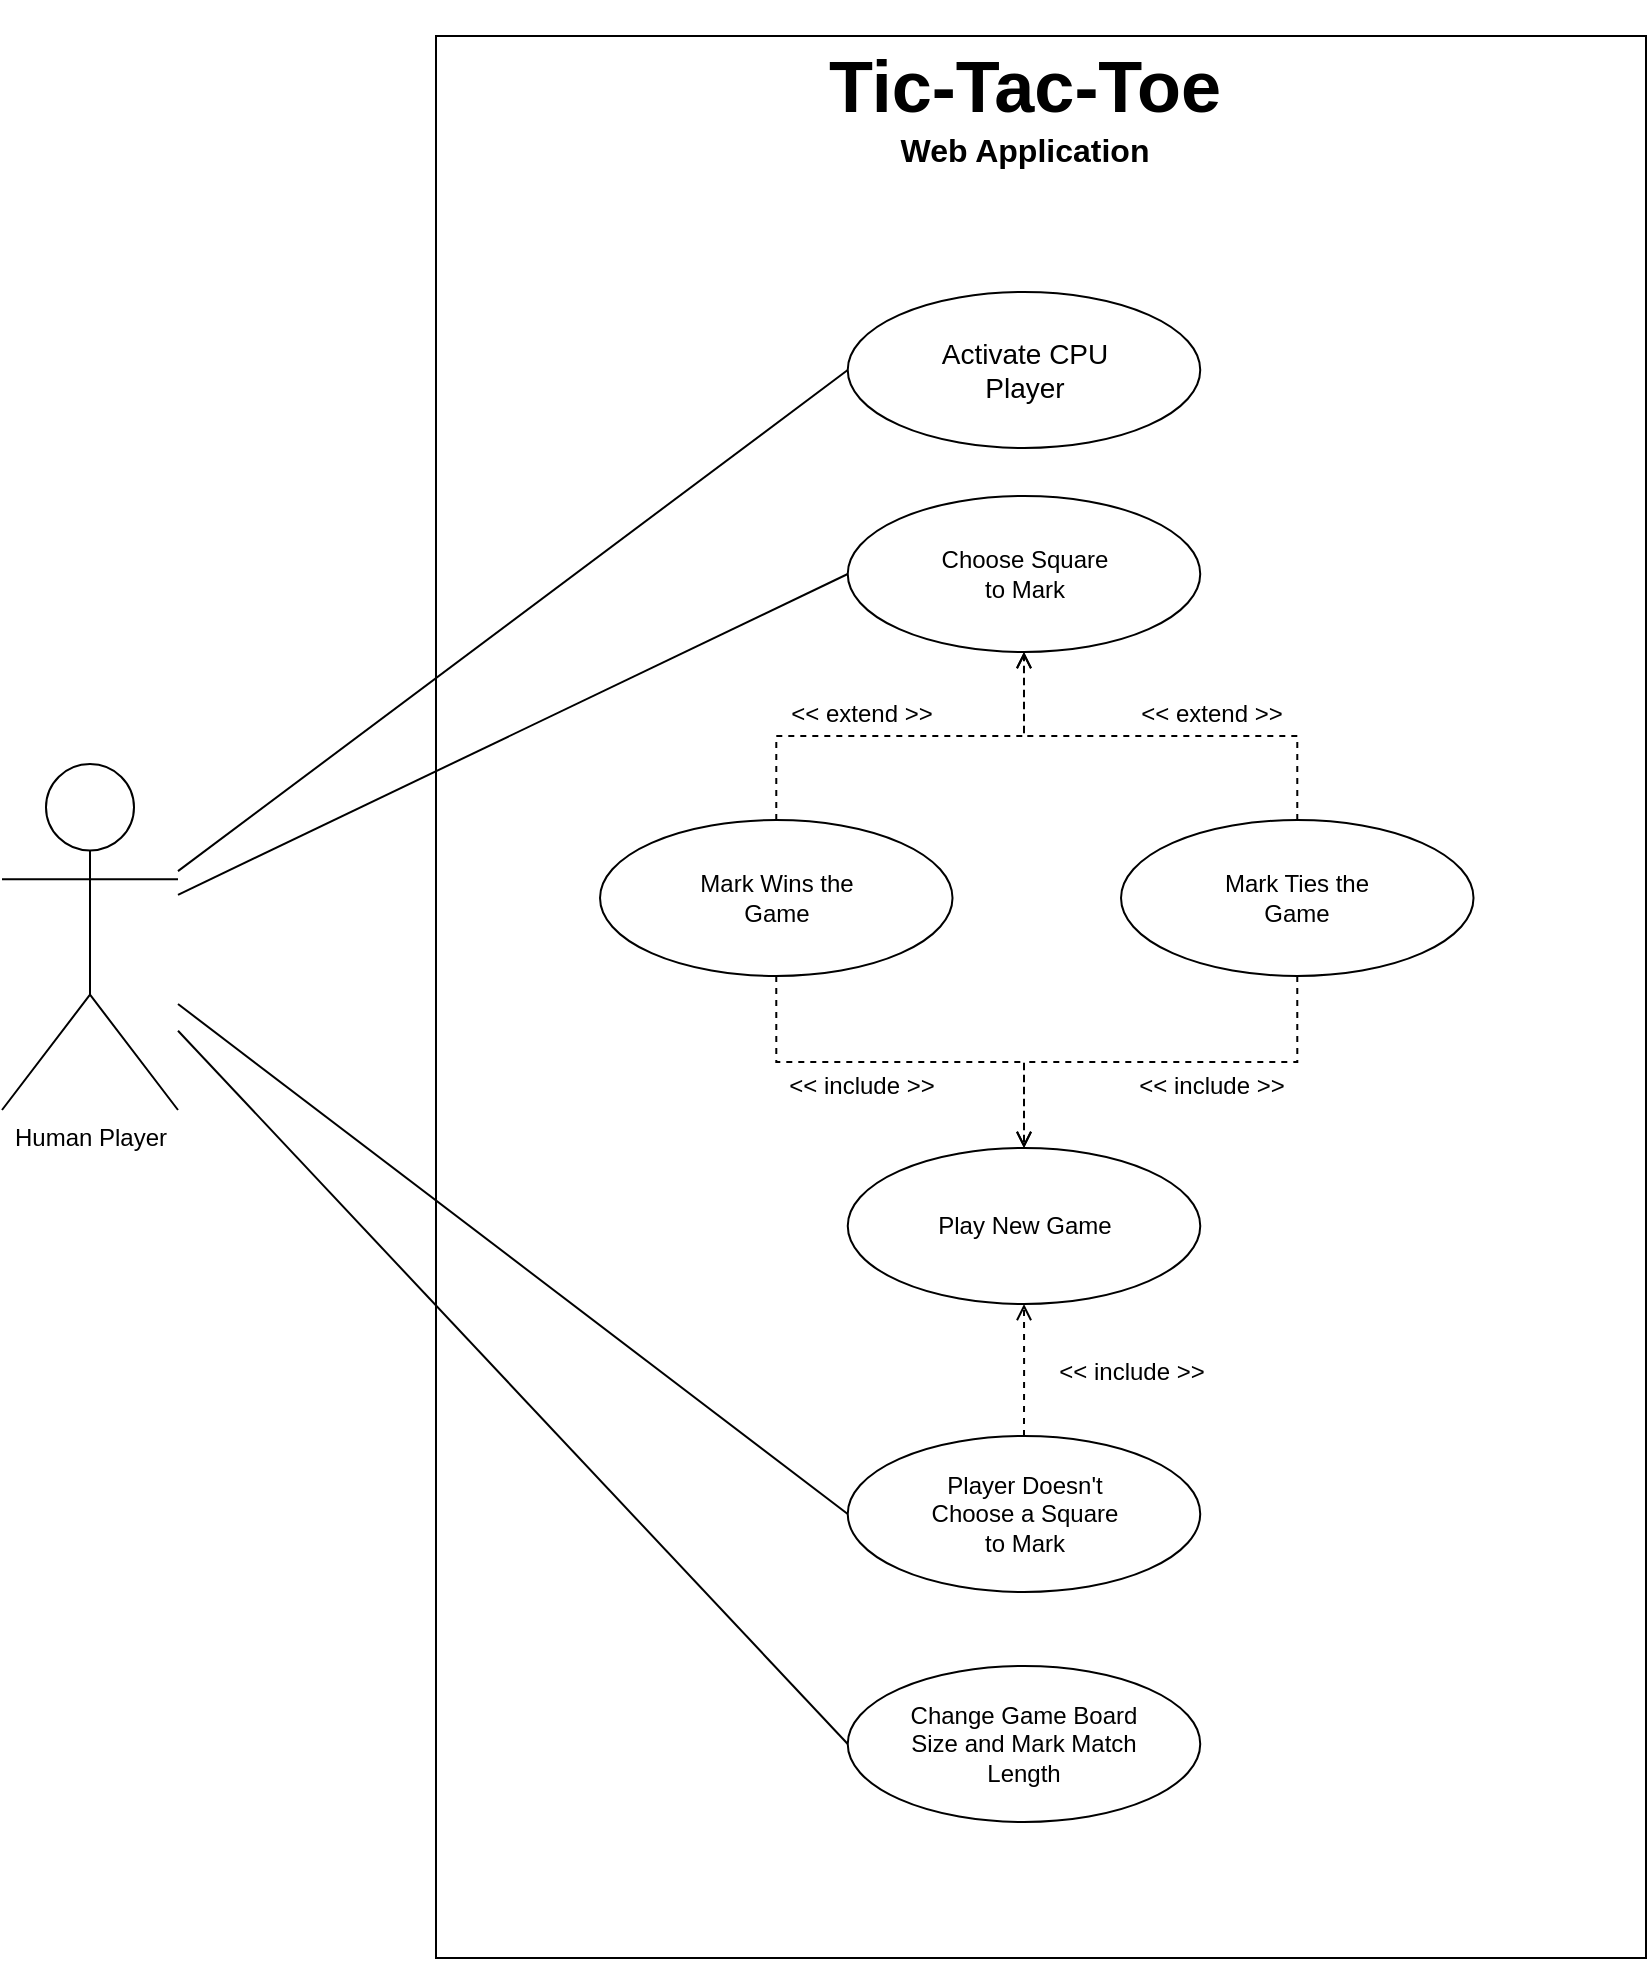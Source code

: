 <mxfile version="22.1.0" type="device">
  <diagram name="Page-1" id="KfKcuS-j0HCyOkWLmUp0">
    <mxGraphModel dx="708" dy="771" grid="0" gridSize="10" guides="1" tooltips="1" connect="1" arrows="1" fold="1" page="1" pageScale="1" pageWidth="1100" pageHeight="1500" math="0" shadow="0">
      <root>
        <mxCell id="0" />
        <mxCell id="1" parent="0" />
        <mxCell id="ONUfB2YunkSsgzoadAH6-44" value="" style="rounded=0;whiteSpace=wrap;html=1;" vertex="1" parent="1">
          <mxGeometry x="292" y="73" width="605" height="961" as="geometry" />
        </mxCell>
        <mxCell id="ONUfB2YunkSsgzoadAH6-50" style="rounded=0;orthogonalLoop=1;jettySize=auto;html=1;entryX=0;entryY=0.5;entryDx=0;entryDy=0;endArrow=none;endFill=0;" edge="1" parent="1" source="ONUfB2YunkSsgzoadAH6-2" target="ONUfB2YunkSsgzoadAH6-3">
          <mxGeometry relative="1" as="geometry" />
        </mxCell>
        <mxCell id="ONUfB2YunkSsgzoadAH6-51" style="rounded=0;orthogonalLoop=1;jettySize=auto;html=1;entryX=0;entryY=0.5;entryDx=0;entryDy=0;endArrow=none;endFill=0;" edge="1" parent="1" source="ONUfB2YunkSsgzoadAH6-2" target="ONUfB2YunkSsgzoadAH6-7">
          <mxGeometry relative="1" as="geometry" />
        </mxCell>
        <mxCell id="ONUfB2YunkSsgzoadAH6-52" style="rounded=0;orthogonalLoop=1;jettySize=auto;html=1;entryX=0;entryY=0.5;entryDx=0;entryDy=0;endArrow=none;endFill=0;" edge="1" parent="1" source="ONUfB2YunkSsgzoadAH6-2" target="ONUfB2YunkSsgzoadAH6-21">
          <mxGeometry relative="1" as="geometry" />
        </mxCell>
        <mxCell id="ONUfB2YunkSsgzoadAH6-53" style="rounded=0;orthogonalLoop=1;jettySize=auto;html=1;entryX=0;entryY=0.5;entryDx=0;entryDy=0;endArrow=none;endFill=0;" edge="1" parent="1" source="ONUfB2YunkSsgzoadAH6-2" target="ONUfB2YunkSsgzoadAH6-19">
          <mxGeometry relative="1" as="geometry" />
        </mxCell>
        <mxCell id="ONUfB2YunkSsgzoadAH6-2" value="Human Player" style="shape=umlActor;verticalLabelPosition=bottom;verticalAlign=top;html=1;outlineConnect=0;" vertex="1" parent="1">
          <mxGeometry x="75" y="437" width="88" height="173" as="geometry" />
        </mxCell>
        <mxCell id="ONUfB2YunkSsgzoadAH6-3" value="" style="ellipse;whiteSpace=wrap;html=1;" vertex="1" parent="1">
          <mxGeometry x="497.87" y="201" width="176.25" height="78" as="geometry" />
        </mxCell>
        <mxCell id="ONUfB2YunkSsgzoadAH6-4" value="&lt;font style=&quot;font-size: 14px;&quot;&gt;Activate CPU Player&lt;/font&gt;" style="text;html=1;strokeColor=none;fillColor=none;align=center;verticalAlign=middle;whiteSpace=wrap;rounded=0;" vertex="1" parent="1">
          <mxGeometry x="537.5" y="218.5" width="97" height="43" as="geometry" />
        </mxCell>
        <mxCell id="ONUfB2YunkSsgzoadAH6-7" value="" style="ellipse;whiteSpace=wrap;html=1;" vertex="1" parent="1">
          <mxGeometry x="497.87" y="303" width="176.25" height="78" as="geometry" />
        </mxCell>
        <mxCell id="ONUfB2YunkSsgzoadAH6-8" value="Choose Square to Mark" style="text;html=1;strokeColor=none;fillColor=none;align=center;verticalAlign=middle;whiteSpace=wrap;rounded=0;" vertex="1" parent="1">
          <mxGeometry x="537.5" y="320.5" width="97" height="43" as="geometry" />
        </mxCell>
        <mxCell id="ONUfB2YunkSsgzoadAH6-30" style="edgeStyle=orthogonalEdgeStyle;rounded=0;orthogonalLoop=1;jettySize=auto;html=1;entryX=0.5;entryY=1;entryDx=0;entryDy=0;dashed=1;endArrow=open;endFill=0;" edge="1" parent="1" source="ONUfB2YunkSsgzoadAH6-9" target="ONUfB2YunkSsgzoadAH6-7">
          <mxGeometry relative="1" as="geometry" />
        </mxCell>
        <mxCell id="ONUfB2YunkSsgzoadAH6-34" style="edgeStyle=orthogonalEdgeStyle;rounded=0;orthogonalLoop=1;jettySize=auto;html=1;entryX=0.5;entryY=0;entryDx=0;entryDy=0;endArrow=open;endFill=0;dashed=1;" edge="1" parent="1" source="ONUfB2YunkSsgzoadAH6-9" target="ONUfB2YunkSsgzoadAH6-15">
          <mxGeometry relative="1" as="geometry" />
        </mxCell>
        <mxCell id="ONUfB2YunkSsgzoadAH6-9" value="" style="ellipse;whiteSpace=wrap;html=1;" vertex="1" parent="1">
          <mxGeometry x="374.01" y="465" width="176.25" height="78" as="geometry" />
        </mxCell>
        <mxCell id="ONUfB2YunkSsgzoadAH6-10" value="Mark Wins the Game" style="text;html=1;strokeColor=none;fillColor=none;align=center;verticalAlign=middle;whiteSpace=wrap;rounded=0;" vertex="1" parent="1">
          <mxGeometry x="413.64" y="482.5" width="97" height="43" as="geometry" />
        </mxCell>
        <mxCell id="ONUfB2YunkSsgzoadAH6-31" style="edgeStyle=orthogonalEdgeStyle;rounded=0;orthogonalLoop=1;jettySize=auto;html=1;entryX=0.5;entryY=1;entryDx=0;entryDy=0;endArrow=open;endFill=0;dashed=1;" edge="1" parent="1" source="ONUfB2YunkSsgzoadAH6-13" target="ONUfB2YunkSsgzoadAH6-7">
          <mxGeometry relative="1" as="geometry" />
        </mxCell>
        <mxCell id="ONUfB2YunkSsgzoadAH6-33" style="edgeStyle=orthogonalEdgeStyle;rounded=0;orthogonalLoop=1;jettySize=auto;html=1;entryX=0.5;entryY=0;entryDx=0;entryDy=0;dashed=1;endArrow=open;endFill=0;" edge="1" parent="1" source="ONUfB2YunkSsgzoadAH6-13" target="ONUfB2YunkSsgzoadAH6-15">
          <mxGeometry relative="1" as="geometry" />
        </mxCell>
        <mxCell id="ONUfB2YunkSsgzoadAH6-13" value="" style="ellipse;whiteSpace=wrap;html=1;" vertex="1" parent="1">
          <mxGeometry x="634.51" y="465" width="176.25" height="78" as="geometry" />
        </mxCell>
        <mxCell id="ONUfB2YunkSsgzoadAH6-14" value="Mark Ties the Game" style="text;html=1;strokeColor=none;fillColor=none;align=center;verticalAlign=middle;whiteSpace=wrap;rounded=0;" vertex="1" parent="1">
          <mxGeometry x="674.14" y="482.5" width="97" height="43" as="geometry" />
        </mxCell>
        <mxCell id="ONUfB2YunkSsgzoadAH6-15" value="" style="ellipse;whiteSpace=wrap;html=1;" vertex="1" parent="1">
          <mxGeometry x="497.88" y="629" width="176.25" height="78" as="geometry" />
        </mxCell>
        <mxCell id="ONUfB2YunkSsgzoadAH6-16" value="Play New Game" style="text;html=1;strokeColor=none;fillColor=none;align=center;verticalAlign=middle;whiteSpace=wrap;rounded=0;" vertex="1" parent="1">
          <mxGeometry x="537.51" y="646.5" width="97" height="43" as="geometry" />
        </mxCell>
        <mxCell id="ONUfB2YunkSsgzoadAH6-35" style="edgeStyle=orthogonalEdgeStyle;rounded=0;orthogonalLoop=1;jettySize=auto;html=1;entryX=0.5;entryY=1;entryDx=0;entryDy=0;endArrow=open;endFill=0;dashed=1;" edge="1" parent="1" source="ONUfB2YunkSsgzoadAH6-19" target="ONUfB2YunkSsgzoadAH6-15">
          <mxGeometry relative="1" as="geometry" />
        </mxCell>
        <mxCell id="ONUfB2YunkSsgzoadAH6-19" value="" style="ellipse;whiteSpace=wrap;html=1;" vertex="1" parent="1">
          <mxGeometry x="497.87" y="773" width="176.25" height="78" as="geometry" />
        </mxCell>
        <mxCell id="ONUfB2YunkSsgzoadAH6-20" value="Player Doesn&#39;t Choose a Square to Mark" style="text;html=1;strokeColor=none;fillColor=none;align=center;verticalAlign=middle;whiteSpace=wrap;rounded=0;" vertex="1" parent="1">
          <mxGeometry x="537.5" y="790.5" width="97" height="43" as="geometry" />
        </mxCell>
        <mxCell id="ONUfB2YunkSsgzoadAH6-21" value="" style="ellipse;whiteSpace=wrap;html=1;" vertex="1" parent="1">
          <mxGeometry x="497.87" y="888" width="176.25" height="78" as="geometry" />
        </mxCell>
        <mxCell id="ONUfB2YunkSsgzoadAH6-22" value="Change Game Board Size and Mark Match Length" style="text;html=1;strokeColor=none;fillColor=none;align=center;verticalAlign=middle;whiteSpace=wrap;rounded=0;" vertex="1" parent="1">
          <mxGeometry x="523.25" y="905.5" width="125.5" height="43" as="geometry" />
        </mxCell>
        <mxCell id="ONUfB2YunkSsgzoadAH6-36" value="&amp;lt;&amp;lt; extend &amp;gt;&amp;gt;" style="text;html=1;strokeColor=none;fillColor=none;align=center;verticalAlign=middle;whiteSpace=wrap;rounded=0;" vertex="1" parent="1">
          <mxGeometry x="454" y="397" width="102" height="30" as="geometry" />
        </mxCell>
        <mxCell id="ONUfB2YunkSsgzoadAH6-37" value="&amp;lt;&amp;lt; include &amp;gt;&amp;gt;" style="text;html=1;strokeColor=none;fillColor=none;align=center;verticalAlign=middle;whiteSpace=wrap;rounded=0;" vertex="1" parent="1">
          <mxGeometry x="629" y="583" width="102" height="30" as="geometry" />
        </mxCell>
        <mxCell id="ONUfB2YunkSsgzoadAH6-38" value="&amp;lt;&amp;lt; include &amp;gt;&amp;gt;" style="text;html=1;strokeColor=none;fillColor=none;align=center;verticalAlign=middle;whiteSpace=wrap;rounded=0;" vertex="1" parent="1">
          <mxGeometry x="454" y="583" width="102" height="30" as="geometry" />
        </mxCell>
        <mxCell id="ONUfB2YunkSsgzoadAH6-40" value="&amp;lt;&amp;lt; extend &amp;gt;&amp;gt;" style="text;html=1;strokeColor=none;fillColor=none;align=center;verticalAlign=middle;whiteSpace=wrap;rounded=0;" vertex="1" parent="1">
          <mxGeometry x="629" y="397" width="102" height="30" as="geometry" />
        </mxCell>
        <mxCell id="ONUfB2YunkSsgzoadAH6-42" value="&amp;lt;&amp;lt; include &amp;gt;&amp;gt;" style="text;html=1;strokeColor=none;fillColor=none;align=center;verticalAlign=middle;whiteSpace=wrap;rounded=0;" vertex="1" parent="1">
          <mxGeometry x="589" y="726" width="102" height="30" as="geometry" />
        </mxCell>
        <mxCell id="ONUfB2YunkSsgzoadAH6-45" value="&lt;div&gt;&lt;b&gt;&lt;font style=&quot;font-size: 36px;&quot;&gt;Tic-Tac-Toe&lt;/font&gt;&lt;/b&gt;&lt;/div&gt;&lt;div&gt;&lt;b&gt;&lt;font size=&quot;3&quot;&gt;Web Application&lt;br&gt;&lt;/font&gt;&lt;/b&gt;&lt;/div&gt;" style="text;html=1;strokeColor=none;fillColor=none;align=center;verticalAlign=middle;whiteSpace=wrap;rounded=0;" vertex="1" parent="1">
          <mxGeometry x="443.51" y="55" width="285" height="105" as="geometry" />
        </mxCell>
      </root>
    </mxGraphModel>
  </diagram>
</mxfile>
